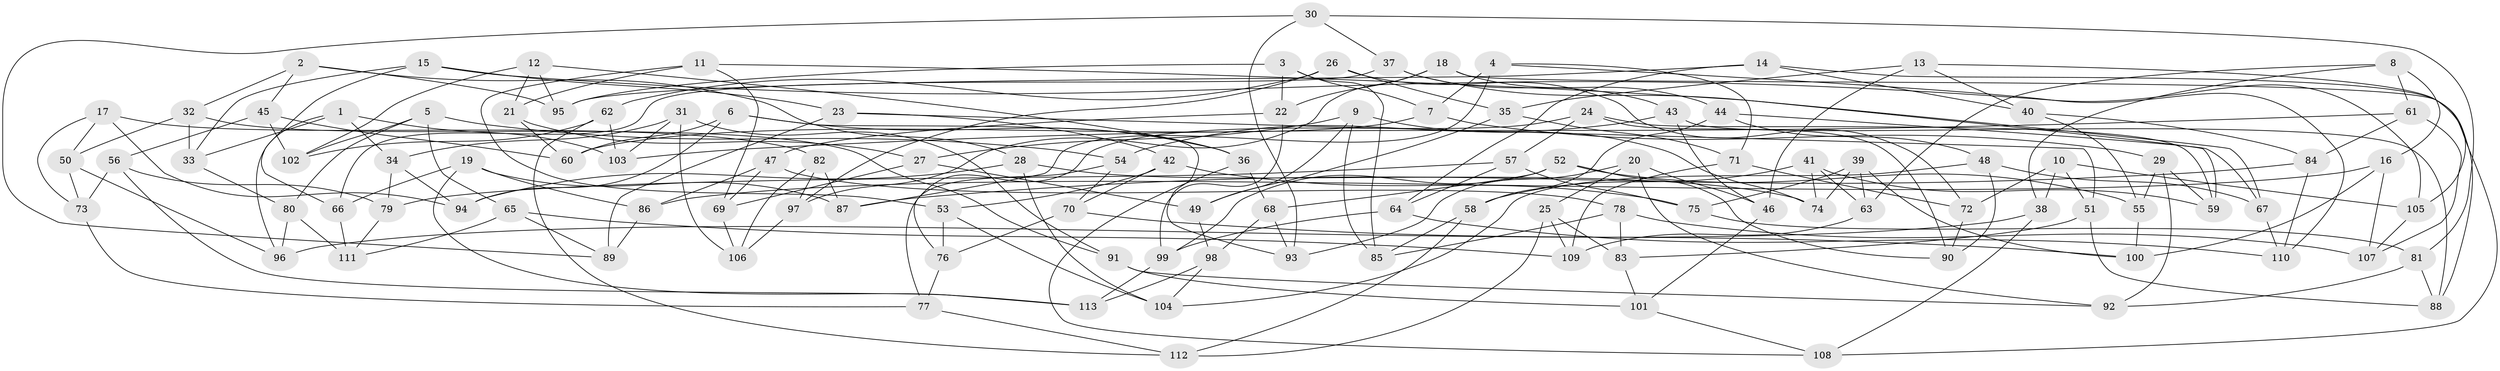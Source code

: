// coarse degree distribution, {6: 0.4411764705882353, 4: 0.3235294117647059, 5: 0.22058823529411764, 3: 0.014705882352941176}
// Generated by graph-tools (version 1.1) at 2025/38/03/04/25 23:38:04]
// undirected, 113 vertices, 226 edges
graph export_dot {
  node [color=gray90,style=filled];
  1;
  2;
  3;
  4;
  5;
  6;
  7;
  8;
  9;
  10;
  11;
  12;
  13;
  14;
  15;
  16;
  17;
  18;
  19;
  20;
  21;
  22;
  23;
  24;
  25;
  26;
  27;
  28;
  29;
  30;
  31;
  32;
  33;
  34;
  35;
  36;
  37;
  38;
  39;
  40;
  41;
  42;
  43;
  44;
  45;
  46;
  47;
  48;
  49;
  50;
  51;
  52;
  53;
  54;
  55;
  56;
  57;
  58;
  59;
  60;
  61;
  62;
  63;
  64;
  65;
  66;
  67;
  68;
  69;
  70;
  71;
  72;
  73;
  74;
  75;
  76;
  77;
  78;
  79;
  80;
  81;
  82;
  83;
  84;
  85;
  86;
  87;
  88;
  89;
  90;
  91;
  92;
  93;
  94;
  95;
  96;
  97;
  98;
  99;
  100;
  101;
  102;
  103;
  104;
  105;
  106;
  107;
  108;
  109;
  110;
  111;
  112;
  113;
  1 -- 96;
  1 -- 34;
  1 -- 33;
  1 -- 103;
  2 -- 95;
  2 -- 45;
  2 -- 28;
  2 -- 32;
  3 -- 7;
  3 -- 85;
  3 -- 22;
  3 -- 95;
  4 -- 71;
  4 -- 7;
  4 -- 87;
  4 -- 110;
  5 -- 54;
  5 -- 65;
  5 -- 102;
  5 -- 80;
  6 -- 60;
  6 -- 93;
  6 -- 36;
  6 -- 94;
  7 -- 29;
  7 -- 60;
  8 -- 61;
  8 -- 38;
  8 -- 63;
  8 -- 16;
  9 -- 49;
  9 -- 85;
  9 -- 27;
  9 -- 74;
  10 -- 38;
  10 -- 72;
  10 -- 51;
  10 -- 105;
  11 -- 21;
  11 -- 69;
  11 -- 67;
  11 -- 53;
  12 -- 36;
  12 -- 95;
  12 -- 21;
  12 -- 102;
  13 -- 46;
  13 -- 40;
  13 -- 105;
  13 -- 35;
  14 -- 40;
  14 -- 88;
  14 -- 95;
  14 -- 64;
  15 -- 23;
  15 -- 66;
  15 -- 33;
  15 -- 105;
  16 -- 107;
  16 -- 100;
  16 -- 86;
  17 -- 50;
  17 -- 82;
  17 -- 94;
  17 -- 73;
  18 -- 22;
  18 -- 97;
  18 -- 44;
  18 -- 108;
  19 -- 113;
  19 -- 66;
  19 -- 87;
  19 -- 86;
  20 -- 25;
  20 -- 93;
  20 -- 46;
  20 -- 92;
  21 -- 60;
  21 -- 27;
  22 -- 99;
  22 -- 47;
  23 -- 51;
  23 -- 89;
  23 -- 42;
  24 -- 59;
  24 -- 57;
  24 -- 76;
  24 -- 90;
  25 -- 112;
  25 -- 83;
  25 -- 109;
  26 -- 35;
  26 -- 72;
  26 -- 97;
  26 -- 62;
  27 -- 49;
  27 -- 69;
  28 -- 104;
  28 -- 74;
  28 -- 94;
  29 -- 59;
  29 -- 92;
  29 -- 55;
  30 -- 81;
  30 -- 93;
  30 -- 89;
  30 -- 37;
  31 -- 91;
  31 -- 34;
  31 -- 103;
  31 -- 106;
  32 -- 91;
  32 -- 50;
  32 -- 33;
  33 -- 80;
  34 -- 94;
  34 -- 79;
  35 -- 49;
  35 -- 71;
  36 -- 68;
  36 -- 108;
  37 -- 59;
  37 -- 43;
  37 -- 66;
  38 -- 96;
  38 -- 108;
  39 -- 100;
  39 -- 75;
  39 -- 74;
  39 -- 63;
  40 -- 84;
  40 -- 55;
  41 -- 58;
  41 -- 74;
  41 -- 59;
  41 -- 63;
  42 -- 75;
  42 -- 53;
  42 -- 70;
  43 -- 46;
  43 -- 88;
  43 -- 54;
  44 -- 48;
  44 -- 58;
  44 -- 67;
  45 -- 102;
  45 -- 60;
  45 -- 56;
  46 -- 101;
  47 -- 69;
  47 -- 86;
  47 -- 78;
  48 -- 90;
  48 -- 104;
  48 -- 67;
  49 -- 98;
  50 -- 96;
  50 -- 73;
  51 -- 88;
  51 -- 83;
  52 -- 55;
  52 -- 68;
  52 -- 99;
  52 -- 90;
  53 -- 76;
  53 -- 104;
  54 -- 77;
  54 -- 70;
  55 -- 100;
  56 -- 73;
  56 -- 79;
  56 -- 113;
  57 -- 64;
  57 -- 75;
  57 -- 79;
  58 -- 112;
  58 -- 85;
  61 -- 103;
  61 -- 84;
  61 -- 107;
  62 -- 102;
  62 -- 112;
  62 -- 103;
  63 -- 109;
  64 -- 99;
  64 -- 110;
  65 -- 111;
  65 -- 89;
  65 -- 109;
  66 -- 111;
  67 -- 110;
  68 -- 93;
  68 -- 98;
  69 -- 106;
  70 -- 76;
  70 -- 100;
  71 -- 72;
  71 -- 109;
  72 -- 90;
  73 -- 77;
  75 -- 81;
  76 -- 77;
  77 -- 112;
  78 -- 107;
  78 -- 83;
  78 -- 85;
  79 -- 111;
  80 -- 111;
  80 -- 96;
  81 -- 88;
  81 -- 92;
  82 -- 106;
  82 -- 87;
  82 -- 97;
  83 -- 101;
  84 -- 87;
  84 -- 110;
  86 -- 89;
  91 -- 92;
  91 -- 101;
  97 -- 106;
  98 -- 104;
  98 -- 113;
  99 -- 113;
  101 -- 108;
  105 -- 107;
}

